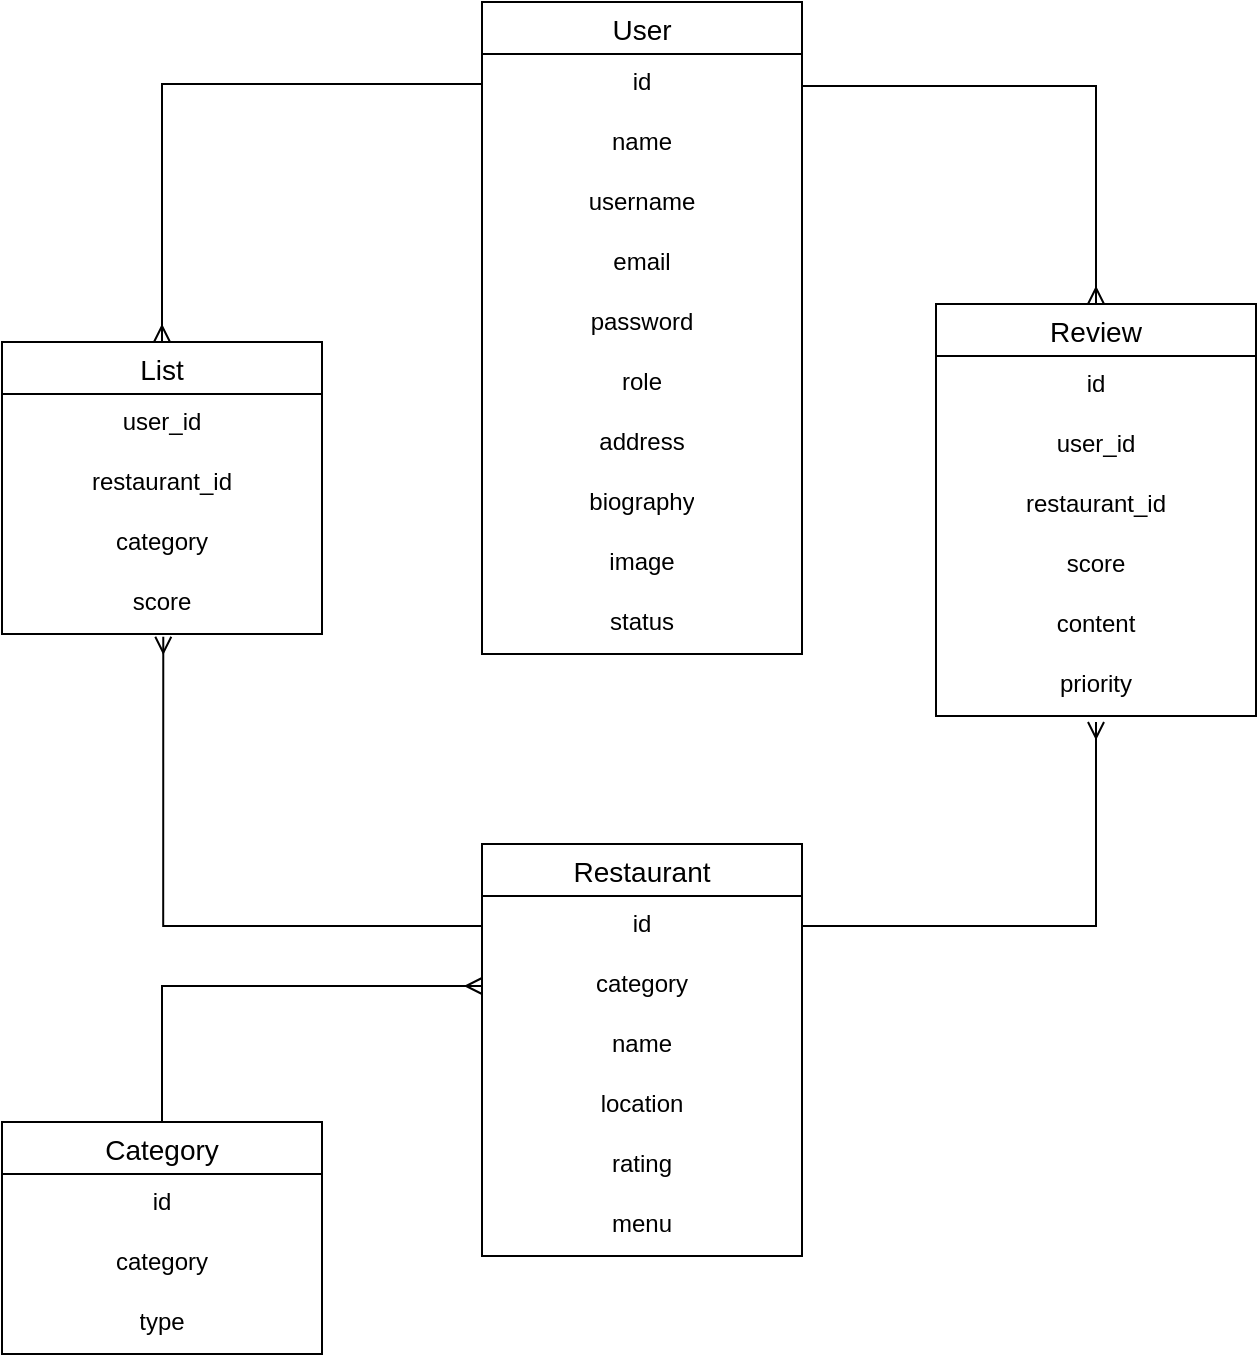 <mxfile version="24.7.17">
  <diagram name="Página-1" id="LZi3Cu8IjFWVSUixRpYF">
    <mxGraphModel dx="2491" dy="1363" grid="1" gridSize="10" guides="1" tooltips="1" connect="1" arrows="1" fold="1" page="1" pageScale="1" pageWidth="827" pageHeight="1169" math="0" shadow="0">
      <root>
        <mxCell id="0" />
        <mxCell id="1" parent="0" />
        <mxCell id="lwYg4UMeLcPESNZj_4JL-3" value="User" style="swimlane;fontStyle=0;childLayout=stackLayout;horizontal=1;startSize=26;horizontalStack=0;resizeParent=1;resizeParentMax=0;resizeLast=0;collapsible=1;marginBottom=0;align=center;fontSize=14;" parent="1" vertex="1">
          <mxGeometry x="340" y="90" width="160" height="326" as="geometry" />
        </mxCell>
        <mxCell id="lwYg4UMeLcPESNZj_4JL-4" value="id" style="text;strokeColor=none;fillColor=none;spacingLeft=4;spacingRight=4;overflow=hidden;rotatable=0;points=[[0,0.5],[1,0.5]];portConstraint=eastwest;fontSize=12;whiteSpace=wrap;html=1;align=center;" parent="lwYg4UMeLcPESNZj_4JL-3" vertex="1">
          <mxGeometry y="26" width="160" height="30" as="geometry" />
        </mxCell>
        <mxCell id="lwYg4UMeLcPESNZj_4JL-5" value="name" style="text;strokeColor=none;fillColor=none;spacingLeft=4;spacingRight=4;overflow=hidden;rotatable=0;points=[[0,0.5],[1,0.5]];portConstraint=eastwest;fontSize=12;whiteSpace=wrap;html=1;align=center;" parent="lwYg4UMeLcPESNZj_4JL-3" vertex="1">
          <mxGeometry y="56" width="160" height="30" as="geometry" />
        </mxCell>
        <mxCell id="lwYg4UMeLcPESNZj_4JL-7" value="username" style="text;strokeColor=none;fillColor=none;spacingLeft=4;spacingRight=4;overflow=hidden;rotatable=0;points=[[0,0.5],[1,0.5]];portConstraint=eastwest;fontSize=12;whiteSpace=wrap;html=1;align=center;" parent="lwYg4UMeLcPESNZj_4JL-3" vertex="1">
          <mxGeometry y="86" width="160" height="30" as="geometry" />
        </mxCell>
        <mxCell id="lwYg4UMeLcPESNZj_4JL-6" value="email" style="text;strokeColor=none;fillColor=none;spacingLeft=4;spacingRight=4;overflow=hidden;rotatable=0;points=[[0,0.5],[1,0.5]];portConstraint=eastwest;fontSize=12;whiteSpace=wrap;html=1;align=center;" parent="lwYg4UMeLcPESNZj_4JL-3" vertex="1">
          <mxGeometry y="116" width="160" height="30" as="geometry" />
        </mxCell>
        <mxCell id="lwYg4UMeLcPESNZj_4JL-14" value="password" style="text;strokeColor=none;fillColor=none;spacingLeft=4;spacingRight=4;overflow=hidden;rotatable=0;points=[[0,0.5],[1,0.5]];portConstraint=eastwest;fontSize=12;whiteSpace=wrap;html=1;align=center;" parent="lwYg4UMeLcPESNZj_4JL-3" vertex="1">
          <mxGeometry y="146" width="160" height="30" as="geometry" />
        </mxCell>
        <mxCell id="lwYg4UMeLcPESNZj_4JL-15" value="role" style="text;strokeColor=none;fillColor=none;spacingLeft=4;spacingRight=4;overflow=hidden;rotatable=0;points=[[0,0.5],[1,0.5]];portConstraint=eastwest;fontSize=12;whiteSpace=wrap;html=1;align=center;" parent="lwYg4UMeLcPESNZj_4JL-3" vertex="1">
          <mxGeometry y="176" width="160" height="30" as="geometry" />
        </mxCell>
        <mxCell id="lwYg4UMeLcPESNZj_4JL-17" value="address" style="text;strokeColor=none;fillColor=none;spacingLeft=4;spacingRight=4;overflow=hidden;rotatable=0;points=[[0,0.5],[1,0.5]];portConstraint=eastwest;fontSize=12;whiteSpace=wrap;html=1;align=center;" parent="lwYg4UMeLcPESNZj_4JL-3" vertex="1">
          <mxGeometry y="206" width="160" height="30" as="geometry" />
        </mxCell>
        <mxCell id="lwYg4UMeLcPESNZj_4JL-13" value="biography" style="text;strokeColor=none;fillColor=none;spacingLeft=4;spacingRight=4;overflow=hidden;rotatable=0;points=[[0,0.5],[1,0.5]];portConstraint=eastwest;fontSize=12;whiteSpace=wrap;html=1;align=center;" parent="lwYg4UMeLcPESNZj_4JL-3" vertex="1">
          <mxGeometry y="236" width="160" height="30" as="geometry" />
        </mxCell>
        <mxCell id="lwYg4UMeLcPESNZj_4JL-12" value="image" style="text;strokeColor=none;fillColor=none;spacingLeft=4;spacingRight=4;overflow=hidden;rotatable=0;points=[[0,0.5],[1,0.5]];portConstraint=eastwest;fontSize=12;whiteSpace=wrap;html=1;align=center;" parent="lwYg4UMeLcPESNZj_4JL-3" vertex="1">
          <mxGeometry y="266" width="160" height="30" as="geometry" />
        </mxCell>
        <mxCell id="lwYg4UMeLcPESNZj_4JL-68" value="status" style="text;strokeColor=none;fillColor=none;spacingLeft=4;spacingRight=4;overflow=hidden;rotatable=0;points=[[0,0.5],[1,0.5]];portConstraint=eastwest;fontSize=12;whiteSpace=wrap;html=1;align=center;" parent="lwYg4UMeLcPESNZj_4JL-3" vertex="1">
          <mxGeometry y="296" width="160" height="30" as="geometry" />
        </mxCell>
        <mxCell id="lwYg4UMeLcPESNZj_4JL-18" value="Review" style="swimlane;fontStyle=0;childLayout=stackLayout;horizontal=1;startSize=26;horizontalStack=0;resizeParent=1;resizeParentMax=0;resizeLast=0;collapsible=1;marginBottom=0;align=center;fontSize=14;" parent="1" vertex="1">
          <mxGeometry x="567" y="241" width="160" height="206" as="geometry" />
        </mxCell>
        <mxCell id="lwYg4UMeLcPESNZj_4JL-19" value="id" style="text;strokeColor=none;fillColor=none;spacingLeft=4;spacingRight=4;overflow=hidden;rotatable=0;points=[[0,0.5],[1,0.5]];portConstraint=eastwest;fontSize=12;whiteSpace=wrap;html=1;align=center;" parent="lwYg4UMeLcPESNZj_4JL-18" vertex="1">
          <mxGeometry y="26" width="160" height="30" as="geometry" />
        </mxCell>
        <mxCell id="lwYg4UMeLcPESNZj_4JL-20" value="user_id" style="text;strokeColor=none;fillColor=none;spacingLeft=4;spacingRight=4;overflow=hidden;rotatable=0;points=[[0,0.5],[1,0.5]];portConstraint=eastwest;fontSize=12;whiteSpace=wrap;html=1;align=center;" parent="lwYg4UMeLcPESNZj_4JL-18" vertex="1">
          <mxGeometry y="56" width="160" height="30" as="geometry" />
        </mxCell>
        <mxCell id="lwYg4UMeLcPESNZj_4JL-21" value="restaurant_id" style="text;strokeColor=none;fillColor=none;spacingLeft=4;spacingRight=4;overflow=hidden;rotatable=0;points=[[0,0.5],[1,0.5]];portConstraint=eastwest;fontSize=12;whiteSpace=wrap;html=1;align=center;" parent="lwYg4UMeLcPESNZj_4JL-18" vertex="1">
          <mxGeometry y="86" width="160" height="30" as="geometry" />
        </mxCell>
        <mxCell id="lwYg4UMeLcPESNZj_4JL-22" value="score" style="text;strokeColor=none;fillColor=none;spacingLeft=4;spacingRight=4;overflow=hidden;rotatable=0;points=[[0,0.5],[1,0.5]];portConstraint=eastwest;fontSize=12;whiteSpace=wrap;html=1;align=center;" parent="lwYg4UMeLcPESNZj_4JL-18" vertex="1">
          <mxGeometry y="116" width="160" height="30" as="geometry" />
        </mxCell>
        <mxCell id="lwYg4UMeLcPESNZj_4JL-23" value="content" style="text;strokeColor=none;fillColor=none;spacingLeft=4;spacingRight=4;overflow=hidden;rotatable=0;points=[[0,0.5],[1,0.5]];portConstraint=eastwest;fontSize=12;whiteSpace=wrap;html=1;align=center;" parent="lwYg4UMeLcPESNZj_4JL-18" vertex="1">
          <mxGeometry y="146" width="160" height="30" as="geometry" />
        </mxCell>
        <mxCell id="lwYg4UMeLcPESNZj_4JL-29" value="priority" style="text;strokeColor=none;fillColor=none;spacingLeft=4;spacingRight=4;overflow=hidden;rotatable=0;points=[[0,0.5],[1,0.5]];portConstraint=eastwest;fontSize=12;whiteSpace=wrap;html=1;align=center;" parent="lwYg4UMeLcPESNZj_4JL-18" vertex="1">
          <mxGeometry y="176" width="160" height="30" as="geometry" />
        </mxCell>
        <mxCell id="lwYg4UMeLcPESNZj_4JL-42" value="" style="edgeStyle=orthogonalEdgeStyle;fontSize=12;html=1;endArrow=ERmany;rounded=0;entryX=0.5;entryY=0;entryDx=0;entryDy=0;exitX=0;exitY=0.5;exitDx=0;exitDy=0;" parent="1" source="lwYg4UMeLcPESNZj_4JL-4" target="lwYg4UMeLcPESNZj_4JL-61" edge="1">
          <mxGeometry width="100" height="100" relative="1" as="geometry">
            <mxPoint x="-290" y="375" as="sourcePoint" />
            <mxPoint x="230" y="115" as="targetPoint" />
          </mxGeometry>
        </mxCell>
        <mxCell id="lwYg4UMeLcPESNZj_4JL-51" value="" style="edgeStyle=orthogonalEdgeStyle;fontSize=12;html=1;endArrow=ERmany;rounded=0;exitX=1;exitY=0.5;exitDx=0;exitDy=0;entryX=0.5;entryY=0;entryDx=0;entryDy=0;" parent="1" source="lwYg4UMeLcPESNZj_4JL-4" target="lwYg4UMeLcPESNZj_4JL-18" edge="1">
          <mxGeometry width="100" height="100" relative="1" as="geometry">
            <mxPoint x="357" y="444" as="sourcePoint" />
            <mxPoint x="447" y="301" as="targetPoint" />
            <Array as="points">
              <mxPoint x="647" y="132" />
            </Array>
          </mxGeometry>
        </mxCell>
        <mxCell id="lwYg4UMeLcPESNZj_4JL-52" value="Restaurant" style="swimlane;fontStyle=0;childLayout=stackLayout;horizontal=1;startSize=26;horizontalStack=0;resizeParent=1;resizeParentMax=0;resizeLast=0;collapsible=1;marginBottom=0;align=center;fontSize=14;" parent="1" vertex="1">
          <mxGeometry x="340" y="511" width="160" height="206" as="geometry" />
        </mxCell>
        <mxCell id="lwYg4UMeLcPESNZj_4JL-53" value="id" style="text;strokeColor=none;fillColor=none;spacingLeft=4;spacingRight=4;overflow=hidden;rotatable=0;points=[[0,0.5],[1,0.5]];portConstraint=eastwest;fontSize=12;whiteSpace=wrap;html=1;align=center;" parent="lwYg4UMeLcPESNZj_4JL-52" vertex="1">
          <mxGeometry y="26" width="160" height="30" as="geometry" />
        </mxCell>
        <mxCell id="lwYg4UMeLcPESNZj_4JL-54" value="category" style="text;strokeColor=none;fillColor=none;spacingLeft=4;spacingRight=4;overflow=hidden;rotatable=0;points=[[0,0.5],[1,0.5]];portConstraint=eastwest;fontSize=12;whiteSpace=wrap;html=1;align=center;" parent="lwYg4UMeLcPESNZj_4JL-52" vertex="1">
          <mxGeometry y="56" width="160" height="30" as="geometry" />
        </mxCell>
        <mxCell id="lwYg4UMeLcPESNZj_4JL-55" value="name" style="text;strokeColor=none;fillColor=none;spacingLeft=4;spacingRight=4;overflow=hidden;rotatable=0;points=[[0,0.5],[1,0.5]];portConstraint=eastwest;fontSize=12;whiteSpace=wrap;html=1;align=center;" parent="lwYg4UMeLcPESNZj_4JL-52" vertex="1">
          <mxGeometry y="86" width="160" height="30" as="geometry" />
        </mxCell>
        <mxCell id="lwYg4UMeLcPESNZj_4JL-56" value="location" style="text;strokeColor=none;fillColor=none;spacingLeft=4;spacingRight=4;overflow=hidden;rotatable=0;points=[[0,0.5],[1,0.5]];portConstraint=eastwest;fontSize=12;whiteSpace=wrap;html=1;align=center;" parent="lwYg4UMeLcPESNZj_4JL-52" vertex="1">
          <mxGeometry y="116" width="160" height="30" as="geometry" />
        </mxCell>
        <mxCell id="lwYg4UMeLcPESNZj_4JL-57" value="rating" style="text;strokeColor=none;fillColor=none;spacingLeft=4;spacingRight=4;overflow=hidden;rotatable=0;points=[[0,0.5],[1,0.5]];portConstraint=eastwest;fontSize=12;whiteSpace=wrap;html=1;align=center;" parent="lwYg4UMeLcPESNZj_4JL-52" vertex="1">
          <mxGeometry y="146" width="160" height="30" as="geometry" />
        </mxCell>
        <mxCell id="lwYg4UMeLcPESNZj_4JL-58" value="menu" style="text;strokeColor=none;fillColor=none;spacingLeft=4;spacingRight=4;overflow=hidden;rotatable=0;points=[[0,0.5],[1,0.5]];portConstraint=eastwest;fontSize=12;whiteSpace=wrap;html=1;align=center;" parent="lwYg4UMeLcPESNZj_4JL-52" vertex="1">
          <mxGeometry y="176" width="160" height="30" as="geometry" />
        </mxCell>
        <mxCell id="lwYg4UMeLcPESNZj_4JL-59" value="" style="edgeStyle=orthogonalEdgeStyle;fontSize=12;html=1;endArrow=ERmany;rounded=0;exitX=1;exitY=0.5;exitDx=0;exitDy=0;entryX=0.5;entryY=1.1;entryDx=0;entryDy=0;entryPerimeter=0;" parent="1" source="lwYg4UMeLcPESNZj_4JL-53" target="lwYg4UMeLcPESNZj_4JL-29" edge="1">
          <mxGeometry width="100" height="100" relative="1" as="geometry">
            <mxPoint x="227" y="142" as="sourcePoint" />
            <mxPoint x="577" y="322" as="targetPoint" />
            <Array as="points">
              <mxPoint x="647" y="552" />
            </Array>
          </mxGeometry>
        </mxCell>
        <mxCell id="lwYg4UMeLcPESNZj_4JL-61" value="List" style="swimlane;fontStyle=0;childLayout=stackLayout;horizontal=1;startSize=26;horizontalStack=0;resizeParent=1;resizeParentMax=0;resizeLast=0;collapsible=1;marginBottom=0;align=center;fontSize=14;" parent="1" vertex="1">
          <mxGeometry x="100" y="260" width="160" height="146" as="geometry" />
        </mxCell>
        <mxCell id="lwYg4UMeLcPESNZj_4JL-62" value="user_id" style="text;strokeColor=none;fillColor=none;spacingLeft=4;spacingRight=4;overflow=hidden;rotatable=0;points=[[0,0.5],[1,0.5]];portConstraint=eastwest;fontSize=12;whiteSpace=wrap;html=1;align=center;" parent="lwYg4UMeLcPESNZj_4JL-61" vertex="1">
          <mxGeometry y="26" width="160" height="30" as="geometry" />
        </mxCell>
        <mxCell id="lwYg4UMeLcPESNZj_4JL-63" value="restaurant_id" style="text;strokeColor=none;fillColor=none;spacingLeft=4;spacingRight=4;overflow=hidden;rotatable=0;points=[[0,0.5],[1,0.5]];portConstraint=eastwest;fontSize=12;whiteSpace=wrap;html=1;align=center;" parent="lwYg4UMeLcPESNZj_4JL-61" vertex="1">
          <mxGeometry y="56" width="160" height="30" as="geometry" />
        </mxCell>
        <mxCell id="lwYg4UMeLcPESNZj_4JL-65" value="category" style="text;strokeColor=none;fillColor=none;spacingLeft=4;spacingRight=4;overflow=hidden;rotatable=0;points=[[0,0.5],[1,0.5]];portConstraint=eastwest;fontSize=12;whiteSpace=wrap;html=1;align=center;" parent="lwYg4UMeLcPESNZj_4JL-61" vertex="1">
          <mxGeometry y="86" width="160" height="30" as="geometry" />
        </mxCell>
        <mxCell id="lwYg4UMeLcPESNZj_4JL-64" value="score" style="text;strokeColor=none;fillColor=none;spacingLeft=4;spacingRight=4;overflow=hidden;rotatable=0;points=[[0,0.5],[1,0.5]];portConstraint=eastwest;fontSize=12;whiteSpace=wrap;html=1;align=center;" parent="lwYg4UMeLcPESNZj_4JL-61" vertex="1">
          <mxGeometry y="116" width="160" height="30" as="geometry" />
        </mxCell>
        <mxCell id="lwYg4UMeLcPESNZj_4JL-70" value="" style="edgeStyle=orthogonalEdgeStyle;fontSize=12;html=1;endArrow=ERmany;rounded=0;exitX=0;exitY=0.5;exitDx=0;exitDy=0;entryX=0.504;entryY=1.046;entryDx=0;entryDy=0;entryPerimeter=0;" parent="1" source="lwYg4UMeLcPESNZj_4JL-53" target="lwYg4UMeLcPESNZj_4JL-64" edge="1">
          <mxGeometry width="100" height="100" relative="1" as="geometry">
            <mxPoint x="30" y="530" as="sourcePoint" />
            <mxPoint x="180" y="420" as="targetPoint" />
            <Array as="points">
              <mxPoint x="181" y="552" />
            </Array>
          </mxGeometry>
        </mxCell>
        <mxCell id="lGkWA9_vGyvG4mRv9X-b-1" value="Category" style="swimlane;fontStyle=0;childLayout=stackLayout;horizontal=1;startSize=26;horizontalStack=0;resizeParent=1;resizeParentMax=0;resizeLast=0;collapsible=1;marginBottom=0;align=center;fontSize=14;" parent="1" vertex="1">
          <mxGeometry x="100" y="650" width="160" height="116" as="geometry" />
        </mxCell>
        <mxCell id="lGkWA9_vGyvG4mRv9X-b-2" value="id" style="text;strokeColor=none;fillColor=none;spacingLeft=4;spacingRight=4;overflow=hidden;rotatable=0;points=[[0,0.5],[1,0.5]];portConstraint=eastwest;fontSize=12;whiteSpace=wrap;html=1;align=center;" parent="lGkWA9_vGyvG4mRv9X-b-1" vertex="1">
          <mxGeometry y="26" width="160" height="30" as="geometry" />
        </mxCell>
        <mxCell id="lGkWA9_vGyvG4mRv9X-b-3" value="category" style="text;strokeColor=none;fillColor=none;spacingLeft=4;spacingRight=4;overflow=hidden;rotatable=0;points=[[0,0.5],[1,0.5]];portConstraint=eastwest;fontSize=12;whiteSpace=wrap;html=1;align=center;" parent="lGkWA9_vGyvG4mRv9X-b-1" vertex="1">
          <mxGeometry y="56" width="160" height="30" as="geometry" />
        </mxCell>
        <mxCell id="lGkWA9_vGyvG4mRv9X-b-8" value="type" style="text;strokeColor=none;fillColor=none;spacingLeft=4;spacingRight=4;overflow=hidden;rotatable=0;points=[[0,0.5],[1,0.5]];portConstraint=eastwest;fontSize=12;whiteSpace=wrap;html=1;align=center;" parent="lGkWA9_vGyvG4mRv9X-b-1" vertex="1">
          <mxGeometry y="86" width="160" height="30" as="geometry" />
        </mxCell>
        <mxCell id="lGkWA9_vGyvG4mRv9X-b-9" value="" style="edgeStyle=orthogonalEdgeStyle;fontSize=12;html=1;endArrow=ERmany;rounded=0;exitX=0.5;exitY=0;exitDx=0;exitDy=0;entryX=0;entryY=0.5;entryDx=0;entryDy=0;" parent="1" source="lGkWA9_vGyvG4mRv9X-b-1" target="lwYg4UMeLcPESNZj_4JL-54" edge="1">
          <mxGeometry width="100" height="100" relative="1" as="geometry">
            <mxPoint x="453" y="735" as="sourcePoint" />
            <mxPoint x="294" y="590" as="targetPoint" />
            <Array as="points">
              <mxPoint x="180" y="582" />
            </Array>
          </mxGeometry>
        </mxCell>
      </root>
    </mxGraphModel>
  </diagram>
</mxfile>
